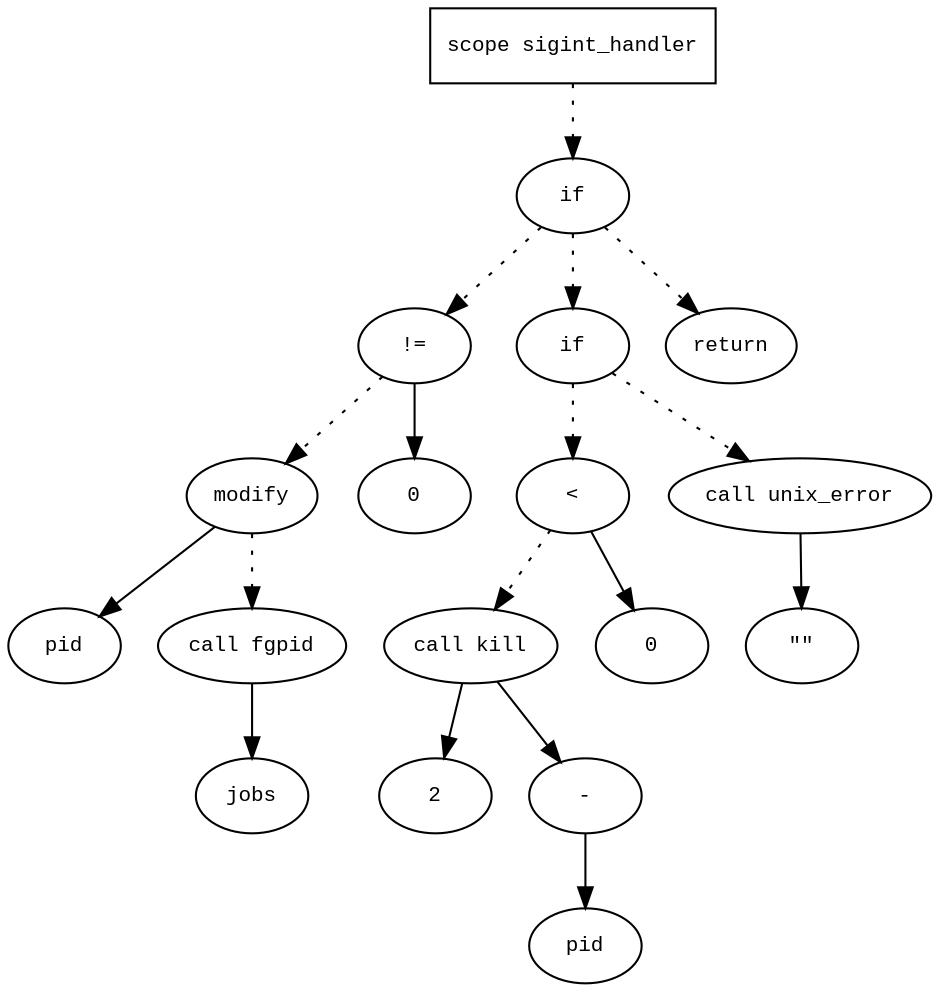 digraph AST {
  graph [fontname="Times New Roman",fontsize=10];
  node  [fontname="Courier New",fontsize=10];
  edge  [fontname="Times New Roman",fontsize=10];

  node1 [label="scope sigint_handler",shape=box];
  node2 [label="if",shape=ellipse];
  node1 -> node2 [style=dotted];
  node3 [label="!=",shape=ellipse];
  node4 [label="modify",shape=ellipse];
  node5 [label="pid",shape=ellipse];
  node4 -> node5;
  node6 [label="call fgpid",shape=ellipse];
  node7 [label="jobs",shape=ellipse];
  node6 -> node7;
  node4 -> node6 [style=dotted];
  node3 -> node4 [style=dotted];
  node8 [label="0",shape=ellipse];
  node3 -> node8;
  node2 -> node3 [style=dotted];
  node9 [label="if",shape=ellipse];
  node2 -> node9 [style=dotted];
  node10 [label="<",shape=ellipse];
  node11 [label="call kill",shape=ellipse];
  node12 [label="2",shape=ellipse];
  node11 -> node12;
  node13 [label="-",shape=ellipse];
  node14 [label="pid",shape=ellipse];
  node13 -> node14;
  node11 -> node13;
  node10 -> node11 [style=dotted];
  node15 [label="0",shape=ellipse];
  node10 -> node15;
  node9 -> node10 [style=dotted];
  node16 [label="call unix_error",shape=ellipse];
  node17 [label="\"\"",shape=ellipse];
  node16 -> node17;
  node9 -> node16 [style=dotted];
  node18 [label="return",shape=ellipse];
  node2 -> node18 [style=dotted];
} 